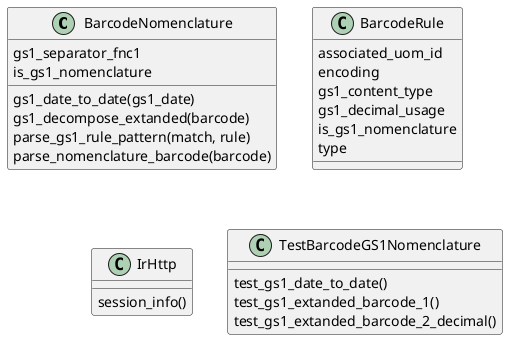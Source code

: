 @startuml classes_barcodes_gs1_nomenclature
set namespaceSeparator none
class "BarcodeNomenclature" as odoo_src.odoo.addons.barcodes_gs1_nomenclature.models.barcode_nomenclature.BarcodeNomenclature {
  gs1_separator_fnc1
  is_gs1_nomenclature
  gs1_date_to_date(gs1_date)
  gs1_decompose_extanded(barcode)
  parse_gs1_rule_pattern(match, rule)
  parse_nomenclature_barcode(barcode)
}
class "BarcodeRule" as odoo_src.odoo.addons.barcodes_gs1_nomenclature.models.barcode_rule.BarcodeRule {
  associated_uom_id
  encoding
  gs1_content_type
  gs1_decimal_usage
  is_gs1_nomenclature
  type
}
class "IrHttp" as odoo_src.odoo.addons.barcodes_gs1_nomenclature.models.ir_http.IrHttp {
  session_info()
}
class "TestBarcodeGS1Nomenclature" as odoo_src.odoo.addons.barcodes_gs1_nomenclature.tests.test_barcodes_gs1_nomenclature.TestBarcodeGS1Nomenclature {
  test_gs1_date_to_date()
  test_gs1_extanded_barcode_1()
  test_gs1_extanded_barcode_2_decimal()
}
@enduml
